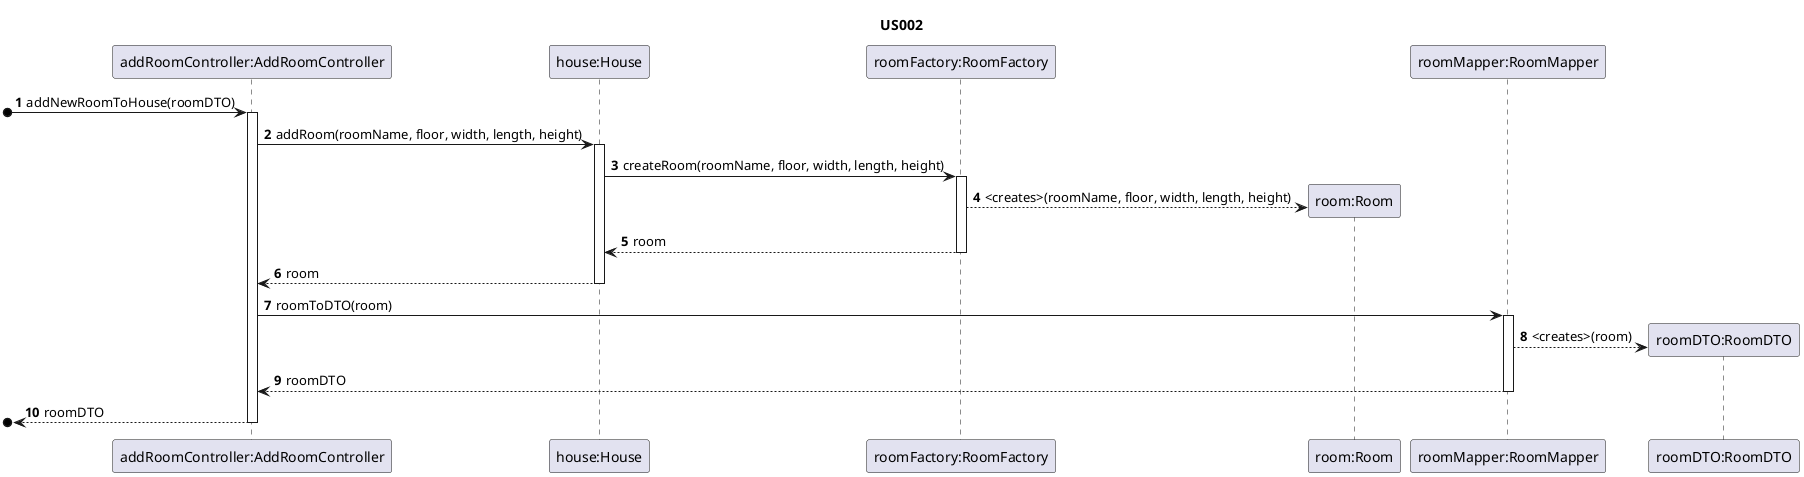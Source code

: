 @startuml


autonumber

title US002

/'As an Administrator, I want to add a new room to the house, in order to
  configure it (name, house floor and dimensions).'/

participant "addRoomController:AddRoomController" as ARC
participant "house:House" as H
participant "roomFactory:RoomFactory" as RF
participant "room:Room" as R
participant "roomMapper:RoomMapper" as M
participant "roomDTO:RoomDTO" as DTO

[o-> ARC: addNewRoomToHouse(roomDTO)
activate ARC
ARC -> H: addRoom(roomName, floor, width, length, height)
activate H
H -> RF: createRoom(roomName, floor, width, length, height)
activate RF
RF --> R**: <creates>(roomName, floor, width, length, height)
H <-- RF: room
deactivate RF
H --> ARC: room
deactivate H
ARC -> M: roomToDTO(room)
activate M
M --> DTO**: <creates>(room)
M --> ARC: roomDTO
deactivate M
[o<--ARC: roomDTO
deactivate ARC




@enduml